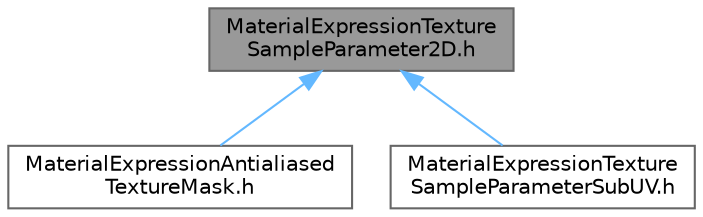 digraph "MaterialExpressionTextureSampleParameter2D.h"
{
 // INTERACTIVE_SVG=YES
 // LATEX_PDF_SIZE
  bgcolor="transparent";
  edge [fontname=Helvetica,fontsize=10,labelfontname=Helvetica,labelfontsize=10];
  node [fontname=Helvetica,fontsize=10,shape=box,height=0.2,width=0.4];
  Node1 [id="Node000001",label="MaterialExpressionTexture\lSampleParameter2D.h",height=0.2,width=0.4,color="gray40", fillcolor="grey60", style="filled", fontcolor="black",tooltip=" "];
  Node1 -> Node2 [id="edge1_Node000001_Node000002",dir="back",color="steelblue1",style="solid",tooltip=" "];
  Node2 [id="Node000002",label="MaterialExpressionAntialiased\lTextureMask.h",height=0.2,width=0.4,color="grey40", fillcolor="white", style="filled",URL="$d6/d3b/MaterialExpressionAntialiasedTextureMask_8h.html",tooltip=" "];
  Node1 -> Node3 [id="edge2_Node000001_Node000003",dir="back",color="steelblue1",style="solid",tooltip=" "];
  Node3 [id="Node000003",label="MaterialExpressionTexture\lSampleParameterSubUV.h",height=0.2,width=0.4,color="grey40", fillcolor="white", style="filled",URL="$dc/d6a/MaterialExpressionTextureSampleParameterSubUV_8h.html",tooltip=" "];
}
